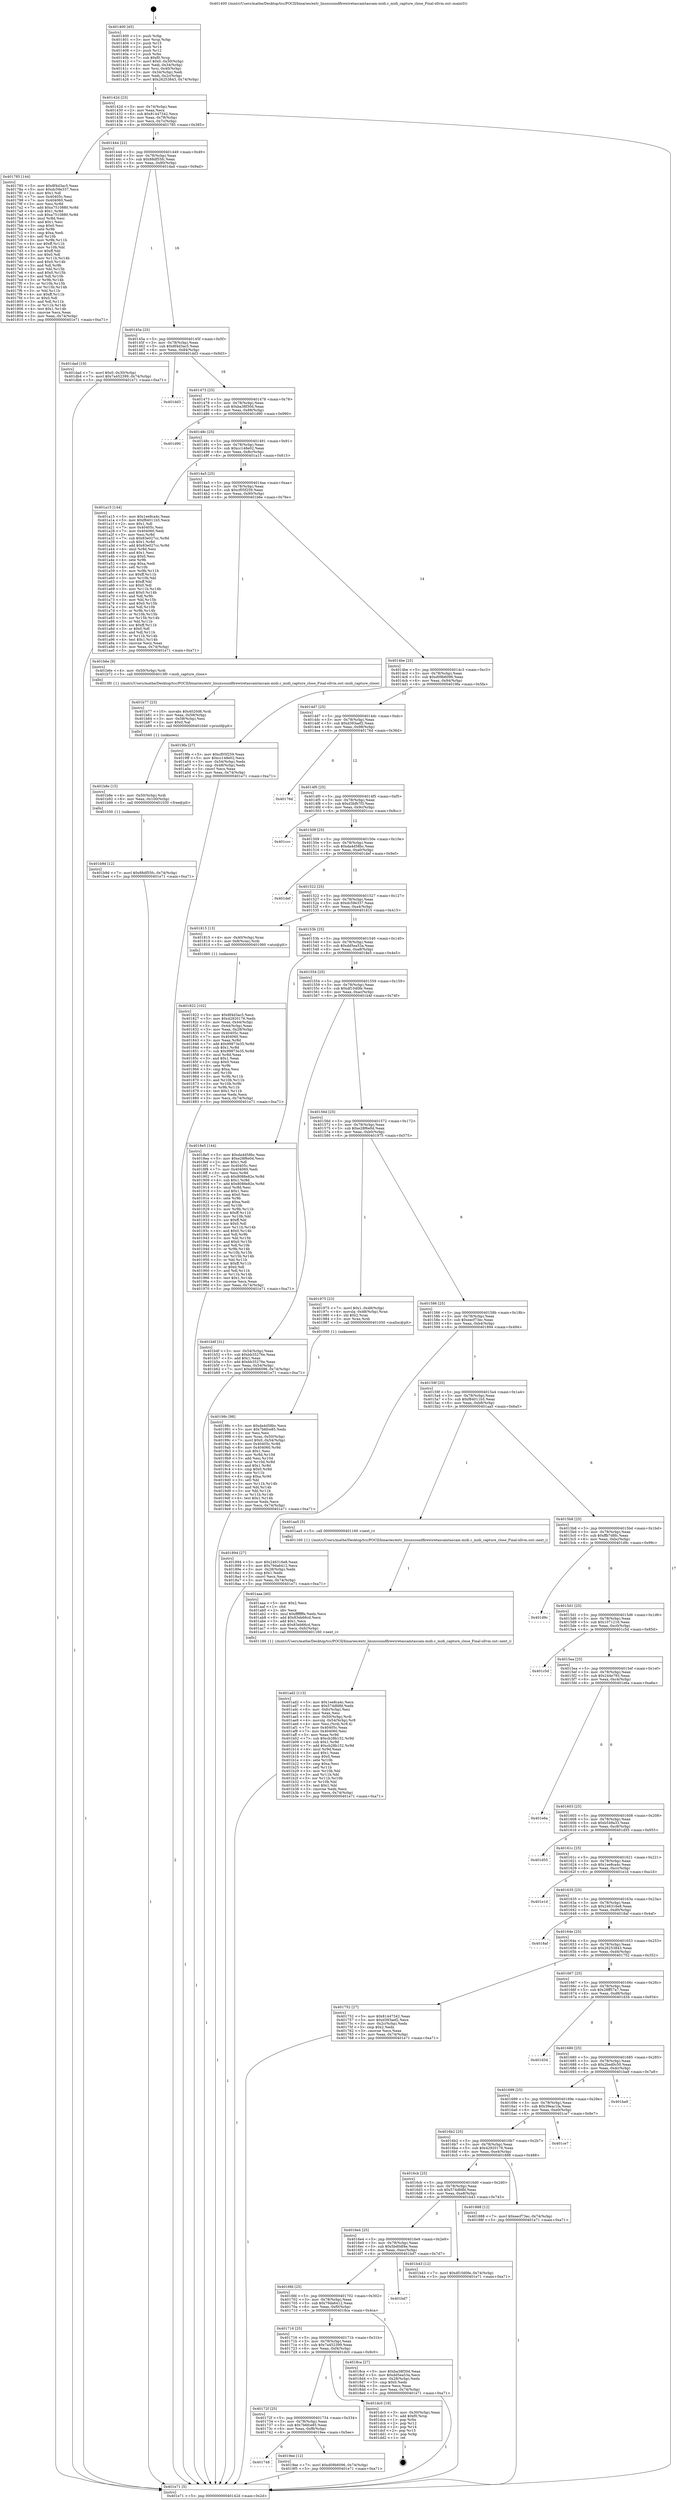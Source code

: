 digraph "0x401400" {
  label = "0x401400 (/mnt/c/Users/mathe/Desktop/tcc/POCII/binaries/extr_linuxsoundfirewiretascamtascam-midi.c_midi_capture_close_Final-ollvm.out::main(0))"
  labelloc = "t"
  node[shape=record]

  Entry [label="",width=0.3,height=0.3,shape=circle,fillcolor=black,style=filled]
  "0x40142d" [label="{
     0x40142d [23]\l
     | [instrs]\l
     &nbsp;&nbsp;0x40142d \<+3\>: mov -0x74(%rbp),%eax\l
     &nbsp;&nbsp;0x401430 \<+2\>: mov %eax,%ecx\l
     &nbsp;&nbsp;0x401432 \<+6\>: sub $0x81447342,%ecx\l
     &nbsp;&nbsp;0x401438 \<+3\>: mov %eax,-0x78(%rbp)\l
     &nbsp;&nbsp;0x40143b \<+3\>: mov %ecx,-0x7c(%rbp)\l
     &nbsp;&nbsp;0x40143e \<+6\>: je 0000000000401785 \<main+0x385\>\l
  }"]
  "0x401785" [label="{
     0x401785 [144]\l
     | [instrs]\l
     &nbsp;&nbsp;0x401785 \<+5\>: mov $0x8f4d3ac5,%eax\l
     &nbsp;&nbsp;0x40178a \<+5\>: mov $0xdc59e337,%ecx\l
     &nbsp;&nbsp;0x40178f \<+2\>: mov $0x1,%dl\l
     &nbsp;&nbsp;0x401791 \<+7\>: mov 0x40405c,%esi\l
     &nbsp;&nbsp;0x401798 \<+7\>: mov 0x404060,%edi\l
     &nbsp;&nbsp;0x40179f \<+3\>: mov %esi,%r8d\l
     &nbsp;&nbsp;0x4017a2 \<+7\>: add $0xa7510880,%r8d\l
     &nbsp;&nbsp;0x4017a9 \<+4\>: sub $0x1,%r8d\l
     &nbsp;&nbsp;0x4017ad \<+7\>: sub $0xa7510880,%r8d\l
     &nbsp;&nbsp;0x4017b4 \<+4\>: imul %r8d,%esi\l
     &nbsp;&nbsp;0x4017b8 \<+3\>: and $0x1,%esi\l
     &nbsp;&nbsp;0x4017bb \<+3\>: cmp $0x0,%esi\l
     &nbsp;&nbsp;0x4017be \<+4\>: sete %r9b\l
     &nbsp;&nbsp;0x4017c2 \<+3\>: cmp $0xa,%edi\l
     &nbsp;&nbsp;0x4017c5 \<+4\>: setl %r10b\l
     &nbsp;&nbsp;0x4017c9 \<+3\>: mov %r9b,%r11b\l
     &nbsp;&nbsp;0x4017cc \<+4\>: xor $0xff,%r11b\l
     &nbsp;&nbsp;0x4017d0 \<+3\>: mov %r10b,%bl\l
     &nbsp;&nbsp;0x4017d3 \<+3\>: xor $0xff,%bl\l
     &nbsp;&nbsp;0x4017d6 \<+3\>: xor $0x0,%dl\l
     &nbsp;&nbsp;0x4017d9 \<+3\>: mov %r11b,%r14b\l
     &nbsp;&nbsp;0x4017dc \<+4\>: and $0x0,%r14b\l
     &nbsp;&nbsp;0x4017e0 \<+3\>: and %dl,%r9b\l
     &nbsp;&nbsp;0x4017e3 \<+3\>: mov %bl,%r15b\l
     &nbsp;&nbsp;0x4017e6 \<+4\>: and $0x0,%r15b\l
     &nbsp;&nbsp;0x4017ea \<+3\>: and %dl,%r10b\l
     &nbsp;&nbsp;0x4017ed \<+3\>: or %r9b,%r14b\l
     &nbsp;&nbsp;0x4017f0 \<+3\>: or %r10b,%r15b\l
     &nbsp;&nbsp;0x4017f3 \<+3\>: xor %r15b,%r14b\l
     &nbsp;&nbsp;0x4017f6 \<+3\>: or %bl,%r11b\l
     &nbsp;&nbsp;0x4017f9 \<+4\>: xor $0xff,%r11b\l
     &nbsp;&nbsp;0x4017fd \<+3\>: or $0x0,%dl\l
     &nbsp;&nbsp;0x401800 \<+3\>: and %dl,%r11b\l
     &nbsp;&nbsp;0x401803 \<+3\>: or %r11b,%r14b\l
     &nbsp;&nbsp;0x401806 \<+4\>: test $0x1,%r14b\l
     &nbsp;&nbsp;0x40180a \<+3\>: cmovne %ecx,%eax\l
     &nbsp;&nbsp;0x40180d \<+3\>: mov %eax,-0x74(%rbp)\l
     &nbsp;&nbsp;0x401810 \<+5\>: jmp 0000000000401e71 \<main+0xa71\>\l
  }"]
  "0x401444" [label="{
     0x401444 [22]\l
     | [instrs]\l
     &nbsp;&nbsp;0x401444 \<+5\>: jmp 0000000000401449 \<main+0x49\>\l
     &nbsp;&nbsp;0x401449 \<+3\>: mov -0x78(%rbp),%eax\l
     &nbsp;&nbsp;0x40144c \<+5\>: sub $0x88df55fc,%eax\l
     &nbsp;&nbsp;0x401451 \<+3\>: mov %eax,-0x80(%rbp)\l
     &nbsp;&nbsp;0x401454 \<+6\>: je 0000000000401dad \<main+0x9ad\>\l
  }"]
  Exit [label="",width=0.3,height=0.3,shape=circle,fillcolor=black,style=filled,peripheries=2]
  "0x401dad" [label="{
     0x401dad [19]\l
     | [instrs]\l
     &nbsp;&nbsp;0x401dad \<+7\>: movl $0x0,-0x30(%rbp)\l
     &nbsp;&nbsp;0x401db4 \<+7\>: movl $0x7a452399,-0x74(%rbp)\l
     &nbsp;&nbsp;0x401dbb \<+5\>: jmp 0000000000401e71 \<main+0xa71\>\l
  }"]
  "0x40145a" [label="{
     0x40145a [25]\l
     | [instrs]\l
     &nbsp;&nbsp;0x40145a \<+5\>: jmp 000000000040145f \<main+0x5f\>\l
     &nbsp;&nbsp;0x40145f \<+3\>: mov -0x78(%rbp),%eax\l
     &nbsp;&nbsp;0x401462 \<+5\>: sub $0x8f4d3ac5,%eax\l
     &nbsp;&nbsp;0x401467 \<+6\>: mov %eax,-0x84(%rbp)\l
     &nbsp;&nbsp;0x40146d \<+6\>: je 0000000000401dd3 \<main+0x9d3\>\l
  }"]
  "0x401b9d" [label="{
     0x401b9d [12]\l
     | [instrs]\l
     &nbsp;&nbsp;0x401b9d \<+7\>: movl $0x88df55fc,-0x74(%rbp)\l
     &nbsp;&nbsp;0x401ba4 \<+5\>: jmp 0000000000401e71 \<main+0xa71\>\l
  }"]
  "0x401dd3" [label="{
     0x401dd3\l
  }", style=dashed]
  "0x401473" [label="{
     0x401473 [25]\l
     | [instrs]\l
     &nbsp;&nbsp;0x401473 \<+5\>: jmp 0000000000401478 \<main+0x78\>\l
     &nbsp;&nbsp;0x401478 \<+3\>: mov -0x78(%rbp),%eax\l
     &nbsp;&nbsp;0x40147b \<+5\>: sub $0xba38f30d,%eax\l
     &nbsp;&nbsp;0x401480 \<+6\>: mov %eax,-0x88(%rbp)\l
     &nbsp;&nbsp;0x401486 \<+6\>: je 0000000000401d90 \<main+0x990\>\l
  }"]
  "0x401b8e" [label="{
     0x401b8e [15]\l
     | [instrs]\l
     &nbsp;&nbsp;0x401b8e \<+4\>: mov -0x50(%rbp),%rdi\l
     &nbsp;&nbsp;0x401b92 \<+6\>: mov %eax,-0x100(%rbp)\l
     &nbsp;&nbsp;0x401b98 \<+5\>: call 0000000000401030 \<free@plt\>\l
     | [calls]\l
     &nbsp;&nbsp;0x401030 \{1\} (unknown)\l
  }"]
  "0x401d90" [label="{
     0x401d90\l
  }", style=dashed]
  "0x40148c" [label="{
     0x40148c [25]\l
     | [instrs]\l
     &nbsp;&nbsp;0x40148c \<+5\>: jmp 0000000000401491 \<main+0x91\>\l
     &nbsp;&nbsp;0x401491 \<+3\>: mov -0x78(%rbp),%eax\l
     &nbsp;&nbsp;0x401494 \<+5\>: sub $0xcc148e02,%eax\l
     &nbsp;&nbsp;0x401499 \<+6\>: mov %eax,-0x8c(%rbp)\l
     &nbsp;&nbsp;0x40149f \<+6\>: je 0000000000401a15 \<main+0x615\>\l
  }"]
  "0x401b77" [label="{
     0x401b77 [23]\l
     | [instrs]\l
     &nbsp;&nbsp;0x401b77 \<+10\>: movabs $0x4020d6,%rdi\l
     &nbsp;&nbsp;0x401b81 \<+3\>: mov %eax,-0x58(%rbp)\l
     &nbsp;&nbsp;0x401b84 \<+3\>: mov -0x58(%rbp),%esi\l
     &nbsp;&nbsp;0x401b87 \<+2\>: mov $0x0,%al\l
     &nbsp;&nbsp;0x401b89 \<+5\>: call 0000000000401040 \<printf@plt\>\l
     | [calls]\l
     &nbsp;&nbsp;0x401040 \{1\} (unknown)\l
  }"]
  "0x401a15" [label="{
     0x401a15 [144]\l
     | [instrs]\l
     &nbsp;&nbsp;0x401a15 \<+5\>: mov $0x1ee8ca4c,%eax\l
     &nbsp;&nbsp;0x401a1a \<+5\>: mov $0xf84011b5,%ecx\l
     &nbsp;&nbsp;0x401a1f \<+2\>: mov $0x1,%dl\l
     &nbsp;&nbsp;0x401a21 \<+7\>: mov 0x40405c,%esi\l
     &nbsp;&nbsp;0x401a28 \<+7\>: mov 0x404060,%edi\l
     &nbsp;&nbsp;0x401a2f \<+3\>: mov %esi,%r8d\l
     &nbsp;&nbsp;0x401a32 \<+7\>: sub $0x83e027cc,%r8d\l
     &nbsp;&nbsp;0x401a39 \<+4\>: sub $0x1,%r8d\l
     &nbsp;&nbsp;0x401a3d \<+7\>: add $0x83e027cc,%r8d\l
     &nbsp;&nbsp;0x401a44 \<+4\>: imul %r8d,%esi\l
     &nbsp;&nbsp;0x401a48 \<+3\>: and $0x1,%esi\l
     &nbsp;&nbsp;0x401a4b \<+3\>: cmp $0x0,%esi\l
     &nbsp;&nbsp;0x401a4e \<+4\>: sete %r9b\l
     &nbsp;&nbsp;0x401a52 \<+3\>: cmp $0xa,%edi\l
     &nbsp;&nbsp;0x401a55 \<+4\>: setl %r10b\l
     &nbsp;&nbsp;0x401a59 \<+3\>: mov %r9b,%r11b\l
     &nbsp;&nbsp;0x401a5c \<+4\>: xor $0xff,%r11b\l
     &nbsp;&nbsp;0x401a60 \<+3\>: mov %r10b,%bl\l
     &nbsp;&nbsp;0x401a63 \<+3\>: xor $0xff,%bl\l
     &nbsp;&nbsp;0x401a66 \<+3\>: xor $0x0,%dl\l
     &nbsp;&nbsp;0x401a69 \<+3\>: mov %r11b,%r14b\l
     &nbsp;&nbsp;0x401a6c \<+4\>: and $0x0,%r14b\l
     &nbsp;&nbsp;0x401a70 \<+3\>: and %dl,%r9b\l
     &nbsp;&nbsp;0x401a73 \<+3\>: mov %bl,%r15b\l
     &nbsp;&nbsp;0x401a76 \<+4\>: and $0x0,%r15b\l
     &nbsp;&nbsp;0x401a7a \<+3\>: and %dl,%r10b\l
     &nbsp;&nbsp;0x401a7d \<+3\>: or %r9b,%r14b\l
     &nbsp;&nbsp;0x401a80 \<+3\>: or %r10b,%r15b\l
     &nbsp;&nbsp;0x401a83 \<+3\>: xor %r15b,%r14b\l
     &nbsp;&nbsp;0x401a86 \<+3\>: or %bl,%r11b\l
     &nbsp;&nbsp;0x401a89 \<+4\>: xor $0xff,%r11b\l
     &nbsp;&nbsp;0x401a8d \<+3\>: or $0x0,%dl\l
     &nbsp;&nbsp;0x401a90 \<+3\>: and %dl,%r11b\l
     &nbsp;&nbsp;0x401a93 \<+3\>: or %r11b,%r14b\l
     &nbsp;&nbsp;0x401a96 \<+4\>: test $0x1,%r14b\l
     &nbsp;&nbsp;0x401a9a \<+3\>: cmovne %ecx,%eax\l
     &nbsp;&nbsp;0x401a9d \<+3\>: mov %eax,-0x74(%rbp)\l
     &nbsp;&nbsp;0x401aa0 \<+5\>: jmp 0000000000401e71 \<main+0xa71\>\l
  }"]
  "0x4014a5" [label="{
     0x4014a5 [25]\l
     | [instrs]\l
     &nbsp;&nbsp;0x4014a5 \<+5\>: jmp 00000000004014aa \<main+0xaa\>\l
     &nbsp;&nbsp;0x4014aa \<+3\>: mov -0x78(%rbp),%eax\l
     &nbsp;&nbsp;0x4014ad \<+5\>: sub $0xcf05f259,%eax\l
     &nbsp;&nbsp;0x4014b2 \<+6\>: mov %eax,-0x90(%rbp)\l
     &nbsp;&nbsp;0x4014b8 \<+6\>: je 0000000000401b6e \<main+0x76e\>\l
  }"]
  "0x401ad2" [label="{
     0x401ad2 [113]\l
     | [instrs]\l
     &nbsp;&nbsp;0x401ad2 \<+5\>: mov $0x1ee8ca4c,%ecx\l
     &nbsp;&nbsp;0x401ad7 \<+5\>: mov $0x574dfdfd,%edx\l
     &nbsp;&nbsp;0x401adc \<+6\>: mov -0xfc(%rbp),%esi\l
     &nbsp;&nbsp;0x401ae2 \<+3\>: imul %eax,%esi\l
     &nbsp;&nbsp;0x401ae5 \<+4\>: mov -0x50(%rbp),%rdi\l
     &nbsp;&nbsp;0x401ae9 \<+4\>: movslq -0x54(%rbp),%r8\l
     &nbsp;&nbsp;0x401aed \<+4\>: mov %esi,(%rdi,%r8,4)\l
     &nbsp;&nbsp;0x401af1 \<+7\>: mov 0x40405c,%eax\l
     &nbsp;&nbsp;0x401af8 \<+7\>: mov 0x404060,%esi\l
     &nbsp;&nbsp;0x401aff \<+3\>: mov %eax,%r9d\l
     &nbsp;&nbsp;0x401b02 \<+7\>: sub $0xcb28b152,%r9d\l
     &nbsp;&nbsp;0x401b09 \<+4\>: sub $0x1,%r9d\l
     &nbsp;&nbsp;0x401b0d \<+7\>: add $0xcb28b152,%r9d\l
     &nbsp;&nbsp;0x401b14 \<+4\>: imul %r9d,%eax\l
     &nbsp;&nbsp;0x401b18 \<+3\>: and $0x1,%eax\l
     &nbsp;&nbsp;0x401b1b \<+3\>: cmp $0x0,%eax\l
     &nbsp;&nbsp;0x401b1e \<+4\>: sete %r10b\l
     &nbsp;&nbsp;0x401b22 \<+3\>: cmp $0xa,%esi\l
     &nbsp;&nbsp;0x401b25 \<+4\>: setl %r11b\l
     &nbsp;&nbsp;0x401b29 \<+3\>: mov %r10b,%bl\l
     &nbsp;&nbsp;0x401b2c \<+3\>: and %r11b,%bl\l
     &nbsp;&nbsp;0x401b2f \<+3\>: xor %r11b,%r10b\l
     &nbsp;&nbsp;0x401b32 \<+3\>: or %r10b,%bl\l
     &nbsp;&nbsp;0x401b35 \<+3\>: test $0x1,%bl\l
     &nbsp;&nbsp;0x401b38 \<+3\>: cmovne %edx,%ecx\l
     &nbsp;&nbsp;0x401b3b \<+3\>: mov %ecx,-0x74(%rbp)\l
     &nbsp;&nbsp;0x401b3e \<+5\>: jmp 0000000000401e71 \<main+0xa71\>\l
  }"]
  "0x401b6e" [label="{
     0x401b6e [9]\l
     | [instrs]\l
     &nbsp;&nbsp;0x401b6e \<+4\>: mov -0x50(%rbp),%rdi\l
     &nbsp;&nbsp;0x401b72 \<+5\>: call 00000000004013f0 \<midi_capture_close\>\l
     | [calls]\l
     &nbsp;&nbsp;0x4013f0 \{1\} (/mnt/c/Users/mathe/Desktop/tcc/POCII/binaries/extr_linuxsoundfirewiretascamtascam-midi.c_midi_capture_close_Final-ollvm.out::midi_capture_close)\l
  }"]
  "0x4014be" [label="{
     0x4014be [25]\l
     | [instrs]\l
     &nbsp;&nbsp;0x4014be \<+5\>: jmp 00000000004014c3 \<main+0xc3\>\l
     &nbsp;&nbsp;0x4014c3 \<+3\>: mov -0x78(%rbp),%eax\l
     &nbsp;&nbsp;0x4014c6 \<+5\>: sub $0xd09b6096,%eax\l
     &nbsp;&nbsp;0x4014cb \<+6\>: mov %eax,-0x94(%rbp)\l
     &nbsp;&nbsp;0x4014d1 \<+6\>: je 00000000004019fa \<main+0x5fa\>\l
  }"]
  "0x401aaa" [label="{
     0x401aaa [40]\l
     | [instrs]\l
     &nbsp;&nbsp;0x401aaa \<+5\>: mov $0x2,%ecx\l
     &nbsp;&nbsp;0x401aaf \<+1\>: cltd\l
     &nbsp;&nbsp;0x401ab0 \<+2\>: idiv %ecx\l
     &nbsp;&nbsp;0x401ab2 \<+6\>: imul $0xfffffffe,%edx,%ecx\l
     &nbsp;&nbsp;0x401ab8 \<+6\>: add $0x83eb66cd,%ecx\l
     &nbsp;&nbsp;0x401abe \<+3\>: add $0x1,%ecx\l
     &nbsp;&nbsp;0x401ac1 \<+6\>: sub $0x83eb66cd,%ecx\l
     &nbsp;&nbsp;0x401ac7 \<+6\>: mov %ecx,-0xfc(%rbp)\l
     &nbsp;&nbsp;0x401acd \<+5\>: call 0000000000401160 \<next_i\>\l
     | [calls]\l
     &nbsp;&nbsp;0x401160 \{1\} (/mnt/c/Users/mathe/Desktop/tcc/POCII/binaries/extr_linuxsoundfirewiretascamtascam-midi.c_midi_capture_close_Final-ollvm.out::next_i)\l
  }"]
  "0x4019fa" [label="{
     0x4019fa [27]\l
     | [instrs]\l
     &nbsp;&nbsp;0x4019fa \<+5\>: mov $0xcf05f259,%eax\l
     &nbsp;&nbsp;0x4019ff \<+5\>: mov $0xcc148e02,%ecx\l
     &nbsp;&nbsp;0x401a04 \<+3\>: mov -0x54(%rbp),%edx\l
     &nbsp;&nbsp;0x401a07 \<+3\>: cmp -0x48(%rbp),%edx\l
     &nbsp;&nbsp;0x401a0a \<+3\>: cmovl %ecx,%eax\l
     &nbsp;&nbsp;0x401a0d \<+3\>: mov %eax,-0x74(%rbp)\l
     &nbsp;&nbsp;0x401a10 \<+5\>: jmp 0000000000401e71 \<main+0xa71\>\l
  }"]
  "0x4014d7" [label="{
     0x4014d7 [25]\l
     | [instrs]\l
     &nbsp;&nbsp;0x4014d7 \<+5\>: jmp 00000000004014dc \<main+0xdc\>\l
     &nbsp;&nbsp;0x4014dc \<+3\>: mov -0x78(%rbp),%eax\l
     &nbsp;&nbsp;0x4014df \<+5\>: sub $0xd393aef2,%eax\l
     &nbsp;&nbsp;0x4014e4 \<+6\>: mov %eax,-0x98(%rbp)\l
     &nbsp;&nbsp;0x4014ea \<+6\>: je 000000000040176d \<main+0x36d\>\l
  }"]
  "0x401748" [label="{
     0x401748\l
  }", style=dashed]
  "0x40176d" [label="{
     0x40176d\l
  }", style=dashed]
  "0x4014f0" [label="{
     0x4014f0 [25]\l
     | [instrs]\l
     &nbsp;&nbsp;0x4014f0 \<+5\>: jmp 00000000004014f5 \<main+0xf5\>\l
     &nbsp;&nbsp;0x4014f5 \<+3\>: mov -0x78(%rbp),%eax\l
     &nbsp;&nbsp;0x4014f8 \<+5\>: sub $0xd3bfb7f3,%eax\l
     &nbsp;&nbsp;0x4014fd \<+6\>: mov %eax,-0x9c(%rbp)\l
     &nbsp;&nbsp;0x401503 \<+6\>: je 0000000000401ccc \<main+0x8cc\>\l
  }"]
  "0x4019ee" [label="{
     0x4019ee [12]\l
     | [instrs]\l
     &nbsp;&nbsp;0x4019ee \<+7\>: movl $0xd09b6096,-0x74(%rbp)\l
     &nbsp;&nbsp;0x4019f5 \<+5\>: jmp 0000000000401e71 \<main+0xa71\>\l
  }"]
  "0x401ccc" [label="{
     0x401ccc\l
  }", style=dashed]
  "0x401509" [label="{
     0x401509 [25]\l
     | [instrs]\l
     &nbsp;&nbsp;0x401509 \<+5\>: jmp 000000000040150e \<main+0x10e\>\l
     &nbsp;&nbsp;0x40150e \<+3\>: mov -0x78(%rbp),%eax\l
     &nbsp;&nbsp;0x401511 \<+5\>: sub $0xda4d58bc,%eax\l
     &nbsp;&nbsp;0x401516 \<+6\>: mov %eax,-0xa0(%rbp)\l
     &nbsp;&nbsp;0x40151c \<+6\>: je 0000000000401def \<main+0x9ef\>\l
  }"]
  "0x40172f" [label="{
     0x40172f [25]\l
     | [instrs]\l
     &nbsp;&nbsp;0x40172f \<+5\>: jmp 0000000000401734 \<main+0x334\>\l
     &nbsp;&nbsp;0x401734 \<+3\>: mov -0x78(%rbp),%eax\l
     &nbsp;&nbsp;0x401737 \<+5\>: sub $0x7b6fce85,%eax\l
     &nbsp;&nbsp;0x40173c \<+6\>: mov %eax,-0xf8(%rbp)\l
     &nbsp;&nbsp;0x401742 \<+6\>: je 00000000004019ee \<main+0x5ee\>\l
  }"]
  "0x401def" [label="{
     0x401def\l
  }", style=dashed]
  "0x401522" [label="{
     0x401522 [25]\l
     | [instrs]\l
     &nbsp;&nbsp;0x401522 \<+5\>: jmp 0000000000401527 \<main+0x127\>\l
     &nbsp;&nbsp;0x401527 \<+3\>: mov -0x78(%rbp),%eax\l
     &nbsp;&nbsp;0x40152a \<+5\>: sub $0xdc59e337,%eax\l
     &nbsp;&nbsp;0x40152f \<+6\>: mov %eax,-0xa4(%rbp)\l
     &nbsp;&nbsp;0x401535 \<+6\>: je 0000000000401815 \<main+0x415\>\l
  }"]
  "0x401dc0" [label="{
     0x401dc0 [19]\l
     | [instrs]\l
     &nbsp;&nbsp;0x401dc0 \<+3\>: mov -0x30(%rbp),%eax\l
     &nbsp;&nbsp;0x401dc3 \<+7\>: add $0xf0,%rsp\l
     &nbsp;&nbsp;0x401dca \<+1\>: pop %rbx\l
     &nbsp;&nbsp;0x401dcb \<+2\>: pop %r12\l
     &nbsp;&nbsp;0x401dcd \<+2\>: pop %r14\l
     &nbsp;&nbsp;0x401dcf \<+2\>: pop %r15\l
     &nbsp;&nbsp;0x401dd1 \<+1\>: pop %rbp\l
     &nbsp;&nbsp;0x401dd2 \<+1\>: ret\l
  }"]
  "0x401815" [label="{
     0x401815 [13]\l
     | [instrs]\l
     &nbsp;&nbsp;0x401815 \<+4\>: mov -0x40(%rbp),%rax\l
     &nbsp;&nbsp;0x401819 \<+4\>: mov 0x8(%rax),%rdi\l
     &nbsp;&nbsp;0x40181d \<+5\>: call 0000000000401060 \<atoi@plt\>\l
     | [calls]\l
     &nbsp;&nbsp;0x401060 \{1\} (unknown)\l
  }"]
  "0x40153b" [label="{
     0x40153b [25]\l
     | [instrs]\l
     &nbsp;&nbsp;0x40153b \<+5\>: jmp 0000000000401540 \<main+0x140\>\l
     &nbsp;&nbsp;0x401540 \<+3\>: mov -0x78(%rbp),%eax\l
     &nbsp;&nbsp;0x401543 \<+5\>: sub $0xdd5ea53a,%eax\l
     &nbsp;&nbsp;0x401548 \<+6\>: mov %eax,-0xa8(%rbp)\l
     &nbsp;&nbsp;0x40154e \<+6\>: je 00000000004018e5 \<main+0x4e5\>\l
  }"]
  "0x40198c" [label="{
     0x40198c [98]\l
     | [instrs]\l
     &nbsp;&nbsp;0x40198c \<+5\>: mov $0xda4d58bc,%ecx\l
     &nbsp;&nbsp;0x401991 \<+5\>: mov $0x7b6fce85,%edx\l
     &nbsp;&nbsp;0x401996 \<+2\>: xor %esi,%esi\l
     &nbsp;&nbsp;0x401998 \<+4\>: mov %rax,-0x50(%rbp)\l
     &nbsp;&nbsp;0x40199c \<+7\>: movl $0x0,-0x54(%rbp)\l
     &nbsp;&nbsp;0x4019a3 \<+8\>: mov 0x40405c,%r8d\l
     &nbsp;&nbsp;0x4019ab \<+8\>: mov 0x404060,%r9d\l
     &nbsp;&nbsp;0x4019b3 \<+3\>: sub $0x1,%esi\l
     &nbsp;&nbsp;0x4019b6 \<+3\>: mov %r8d,%r10d\l
     &nbsp;&nbsp;0x4019b9 \<+3\>: add %esi,%r10d\l
     &nbsp;&nbsp;0x4019bc \<+4\>: imul %r10d,%r8d\l
     &nbsp;&nbsp;0x4019c0 \<+4\>: and $0x1,%r8d\l
     &nbsp;&nbsp;0x4019c4 \<+4\>: cmp $0x0,%r8d\l
     &nbsp;&nbsp;0x4019c8 \<+4\>: sete %r11b\l
     &nbsp;&nbsp;0x4019cc \<+4\>: cmp $0xa,%r9d\l
     &nbsp;&nbsp;0x4019d0 \<+3\>: setl %bl\l
     &nbsp;&nbsp;0x4019d3 \<+3\>: mov %r11b,%r14b\l
     &nbsp;&nbsp;0x4019d6 \<+3\>: and %bl,%r14b\l
     &nbsp;&nbsp;0x4019d9 \<+3\>: xor %bl,%r11b\l
     &nbsp;&nbsp;0x4019dc \<+3\>: or %r11b,%r14b\l
     &nbsp;&nbsp;0x4019df \<+4\>: test $0x1,%r14b\l
     &nbsp;&nbsp;0x4019e3 \<+3\>: cmovne %edx,%ecx\l
     &nbsp;&nbsp;0x4019e6 \<+3\>: mov %ecx,-0x74(%rbp)\l
     &nbsp;&nbsp;0x4019e9 \<+5\>: jmp 0000000000401e71 \<main+0xa71\>\l
  }"]
  "0x4018e5" [label="{
     0x4018e5 [144]\l
     | [instrs]\l
     &nbsp;&nbsp;0x4018e5 \<+5\>: mov $0xda4d58bc,%eax\l
     &nbsp;&nbsp;0x4018ea \<+5\>: mov $0xe28f6e0d,%ecx\l
     &nbsp;&nbsp;0x4018ef \<+2\>: mov $0x1,%dl\l
     &nbsp;&nbsp;0x4018f1 \<+7\>: mov 0x40405c,%esi\l
     &nbsp;&nbsp;0x4018f8 \<+7\>: mov 0x404060,%edi\l
     &nbsp;&nbsp;0x4018ff \<+3\>: mov %esi,%r8d\l
     &nbsp;&nbsp;0x401902 \<+7\>: sub $0x8088e82e,%r8d\l
     &nbsp;&nbsp;0x401909 \<+4\>: sub $0x1,%r8d\l
     &nbsp;&nbsp;0x40190d \<+7\>: add $0x8088e82e,%r8d\l
     &nbsp;&nbsp;0x401914 \<+4\>: imul %r8d,%esi\l
     &nbsp;&nbsp;0x401918 \<+3\>: and $0x1,%esi\l
     &nbsp;&nbsp;0x40191b \<+3\>: cmp $0x0,%esi\l
     &nbsp;&nbsp;0x40191e \<+4\>: sete %r9b\l
     &nbsp;&nbsp;0x401922 \<+3\>: cmp $0xa,%edi\l
     &nbsp;&nbsp;0x401925 \<+4\>: setl %r10b\l
     &nbsp;&nbsp;0x401929 \<+3\>: mov %r9b,%r11b\l
     &nbsp;&nbsp;0x40192c \<+4\>: xor $0xff,%r11b\l
     &nbsp;&nbsp;0x401930 \<+3\>: mov %r10b,%bl\l
     &nbsp;&nbsp;0x401933 \<+3\>: xor $0xff,%bl\l
     &nbsp;&nbsp;0x401936 \<+3\>: xor $0x0,%dl\l
     &nbsp;&nbsp;0x401939 \<+3\>: mov %r11b,%r14b\l
     &nbsp;&nbsp;0x40193c \<+4\>: and $0x0,%r14b\l
     &nbsp;&nbsp;0x401940 \<+3\>: and %dl,%r9b\l
     &nbsp;&nbsp;0x401943 \<+3\>: mov %bl,%r15b\l
     &nbsp;&nbsp;0x401946 \<+4\>: and $0x0,%r15b\l
     &nbsp;&nbsp;0x40194a \<+3\>: and %dl,%r10b\l
     &nbsp;&nbsp;0x40194d \<+3\>: or %r9b,%r14b\l
     &nbsp;&nbsp;0x401950 \<+3\>: or %r10b,%r15b\l
     &nbsp;&nbsp;0x401953 \<+3\>: xor %r15b,%r14b\l
     &nbsp;&nbsp;0x401956 \<+3\>: or %bl,%r11b\l
     &nbsp;&nbsp;0x401959 \<+4\>: xor $0xff,%r11b\l
     &nbsp;&nbsp;0x40195d \<+3\>: or $0x0,%dl\l
     &nbsp;&nbsp;0x401960 \<+3\>: and %dl,%r11b\l
     &nbsp;&nbsp;0x401963 \<+3\>: or %r11b,%r14b\l
     &nbsp;&nbsp;0x401966 \<+4\>: test $0x1,%r14b\l
     &nbsp;&nbsp;0x40196a \<+3\>: cmovne %ecx,%eax\l
     &nbsp;&nbsp;0x40196d \<+3\>: mov %eax,-0x74(%rbp)\l
     &nbsp;&nbsp;0x401970 \<+5\>: jmp 0000000000401e71 \<main+0xa71\>\l
  }"]
  "0x401554" [label="{
     0x401554 [25]\l
     | [instrs]\l
     &nbsp;&nbsp;0x401554 \<+5\>: jmp 0000000000401559 \<main+0x159\>\l
     &nbsp;&nbsp;0x401559 \<+3\>: mov -0x78(%rbp),%eax\l
     &nbsp;&nbsp;0x40155c \<+5\>: sub $0xdf10d0fe,%eax\l
     &nbsp;&nbsp;0x401561 \<+6\>: mov %eax,-0xac(%rbp)\l
     &nbsp;&nbsp;0x401567 \<+6\>: je 0000000000401b4f \<main+0x74f\>\l
  }"]
  "0x401716" [label="{
     0x401716 [25]\l
     | [instrs]\l
     &nbsp;&nbsp;0x401716 \<+5\>: jmp 000000000040171b \<main+0x31b\>\l
     &nbsp;&nbsp;0x40171b \<+3\>: mov -0x78(%rbp),%eax\l
     &nbsp;&nbsp;0x40171e \<+5\>: sub $0x7a452399,%eax\l
     &nbsp;&nbsp;0x401723 \<+6\>: mov %eax,-0xf4(%rbp)\l
     &nbsp;&nbsp;0x401729 \<+6\>: je 0000000000401dc0 \<main+0x9c0\>\l
  }"]
  "0x401b4f" [label="{
     0x401b4f [31]\l
     | [instrs]\l
     &nbsp;&nbsp;0x401b4f \<+3\>: mov -0x54(%rbp),%eax\l
     &nbsp;&nbsp;0x401b52 \<+5\>: sub $0xbb35276e,%eax\l
     &nbsp;&nbsp;0x401b57 \<+3\>: add $0x1,%eax\l
     &nbsp;&nbsp;0x401b5a \<+5\>: add $0xbb35276e,%eax\l
     &nbsp;&nbsp;0x401b5f \<+3\>: mov %eax,-0x54(%rbp)\l
     &nbsp;&nbsp;0x401b62 \<+7\>: movl $0xd09b6096,-0x74(%rbp)\l
     &nbsp;&nbsp;0x401b69 \<+5\>: jmp 0000000000401e71 \<main+0xa71\>\l
  }"]
  "0x40156d" [label="{
     0x40156d [25]\l
     | [instrs]\l
     &nbsp;&nbsp;0x40156d \<+5\>: jmp 0000000000401572 \<main+0x172\>\l
     &nbsp;&nbsp;0x401572 \<+3\>: mov -0x78(%rbp),%eax\l
     &nbsp;&nbsp;0x401575 \<+5\>: sub $0xe28f6e0d,%eax\l
     &nbsp;&nbsp;0x40157a \<+6\>: mov %eax,-0xb0(%rbp)\l
     &nbsp;&nbsp;0x401580 \<+6\>: je 0000000000401975 \<main+0x575\>\l
  }"]
  "0x4018ca" [label="{
     0x4018ca [27]\l
     | [instrs]\l
     &nbsp;&nbsp;0x4018ca \<+5\>: mov $0xba38f30d,%eax\l
     &nbsp;&nbsp;0x4018cf \<+5\>: mov $0xdd5ea53a,%ecx\l
     &nbsp;&nbsp;0x4018d4 \<+3\>: mov -0x28(%rbp),%edx\l
     &nbsp;&nbsp;0x4018d7 \<+3\>: cmp $0x0,%edx\l
     &nbsp;&nbsp;0x4018da \<+3\>: cmove %ecx,%eax\l
     &nbsp;&nbsp;0x4018dd \<+3\>: mov %eax,-0x74(%rbp)\l
     &nbsp;&nbsp;0x4018e0 \<+5\>: jmp 0000000000401e71 \<main+0xa71\>\l
  }"]
  "0x401975" [label="{
     0x401975 [23]\l
     | [instrs]\l
     &nbsp;&nbsp;0x401975 \<+7\>: movl $0x1,-0x48(%rbp)\l
     &nbsp;&nbsp;0x40197c \<+4\>: movslq -0x48(%rbp),%rax\l
     &nbsp;&nbsp;0x401980 \<+4\>: shl $0x2,%rax\l
     &nbsp;&nbsp;0x401984 \<+3\>: mov %rax,%rdi\l
     &nbsp;&nbsp;0x401987 \<+5\>: call 0000000000401050 \<malloc@plt\>\l
     | [calls]\l
     &nbsp;&nbsp;0x401050 \{1\} (unknown)\l
  }"]
  "0x401586" [label="{
     0x401586 [25]\l
     | [instrs]\l
     &nbsp;&nbsp;0x401586 \<+5\>: jmp 000000000040158b \<main+0x18b\>\l
     &nbsp;&nbsp;0x40158b \<+3\>: mov -0x78(%rbp),%eax\l
     &nbsp;&nbsp;0x40158e \<+5\>: sub $0xeecf73ec,%eax\l
     &nbsp;&nbsp;0x401593 \<+6\>: mov %eax,-0xb4(%rbp)\l
     &nbsp;&nbsp;0x401599 \<+6\>: je 0000000000401894 \<main+0x494\>\l
  }"]
  "0x4016fd" [label="{
     0x4016fd [25]\l
     | [instrs]\l
     &nbsp;&nbsp;0x4016fd \<+5\>: jmp 0000000000401702 \<main+0x302\>\l
     &nbsp;&nbsp;0x401702 \<+3\>: mov -0x78(%rbp),%eax\l
     &nbsp;&nbsp;0x401705 \<+5\>: sub $0x79da6412,%eax\l
     &nbsp;&nbsp;0x40170a \<+6\>: mov %eax,-0xf0(%rbp)\l
     &nbsp;&nbsp;0x401710 \<+6\>: je 00000000004018ca \<main+0x4ca\>\l
  }"]
  "0x401894" [label="{
     0x401894 [27]\l
     | [instrs]\l
     &nbsp;&nbsp;0x401894 \<+5\>: mov $0x246316e8,%eax\l
     &nbsp;&nbsp;0x401899 \<+5\>: mov $0x79da6412,%ecx\l
     &nbsp;&nbsp;0x40189e \<+3\>: mov -0x28(%rbp),%edx\l
     &nbsp;&nbsp;0x4018a1 \<+3\>: cmp $0x1,%edx\l
     &nbsp;&nbsp;0x4018a4 \<+3\>: cmovl %ecx,%eax\l
     &nbsp;&nbsp;0x4018a7 \<+3\>: mov %eax,-0x74(%rbp)\l
     &nbsp;&nbsp;0x4018aa \<+5\>: jmp 0000000000401e71 \<main+0xa71\>\l
  }"]
  "0x40159f" [label="{
     0x40159f [25]\l
     | [instrs]\l
     &nbsp;&nbsp;0x40159f \<+5\>: jmp 00000000004015a4 \<main+0x1a4\>\l
     &nbsp;&nbsp;0x4015a4 \<+3\>: mov -0x78(%rbp),%eax\l
     &nbsp;&nbsp;0x4015a7 \<+5\>: sub $0xf84011b5,%eax\l
     &nbsp;&nbsp;0x4015ac \<+6\>: mov %eax,-0xb8(%rbp)\l
     &nbsp;&nbsp;0x4015b2 \<+6\>: je 0000000000401aa5 \<main+0x6a5\>\l
  }"]
  "0x401bd7" [label="{
     0x401bd7\l
  }", style=dashed]
  "0x401aa5" [label="{
     0x401aa5 [5]\l
     | [instrs]\l
     &nbsp;&nbsp;0x401aa5 \<+5\>: call 0000000000401160 \<next_i\>\l
     | [calls]\l
     &nbsp;&nbsp;0x401160 \{1\} (/mnt/c/Users/mathe/Desktop/tcc/POCII/binaries/extr_linuxsoundfirewiretascamtascam-midi.c_midi_capture_close_Final-ollvm.out::next_i)\l
  }"]
  "0x4015b8" [label="{
     0x4015b8 [25]\l
     | [instrs]\l
     &nbsp;&nbsp;0x4015b8 \<+5\>: jmp 00000000004015bd \<main+0x1bd\>\l
     &nbsp;&nbsp;0x4015bd \<+3\>: mov -0x78(%rbp),%eax\l
     &nbsp;&nbsp;0x4015c0 \<+5\>: sub $0xffb7d8fc,%eax\l
     &nbsp;&nbsp;0x4015c5 \<+6\>: mov %eax,-0xbc(%rbp)\l
     &nbsp;&nbsp;0x4015cb \<+6\>: je 0000000000401d9c \<main+0x99c\>\l
  }"]
  "0x4016e4" [label="{
     0x4016e4 [25]\l
     | [instrs]\l
     &nbsp;&nbsp;0x4016e4 \<+5\>: jmp 00000000004016e9 \<main+0x2e9\>\l
     &nbsp;&nbsp;0x4016e9 \<+3\>: mov -0x78(%rbp),%eax\l
     &nbsp;&nbsp;0x4016ec \<+5\>: sub $0x5bd0df4e,%eax\l
     &nbsp;&nbsp;0x4016f1 \<+6\>: mov %eax,-0xec(%rbp)\l
     &nbsp;&nbsp;0x4016f7 \<+6\>: je 0000000000401bd7 \<main+0x7d7\>\l
  }"]
  "0x401d9c" [label="{
     0x401d9c\l
  }", style=dashed]
  "0x4015d1" [label="{
     0x4015d1 [25]\l
     | [instrs]\l
     &nbsp;&nbsp;0x4015d1 \<+5\>: jmp 00000000004015d6 \<main+0x1d6\>\l
     &nbsp;&nbsp;0x4015d6 \<+3\>: mov -0x78(%rbp),%eax\l
     &nbsp;&nbsp;0x4015d9 \<+5\>: sub $0x1071216,%eax\l
     &nbsp;&nbsp;0x4015de \<+6\>: mov %eax,-0xc0(%rbp)\l
     &nbsp;&nbsp;0x4015e4 \<+6\>: je 0000000000401c5d \<main+0x85d\>\l
  }"]
  "0x401b43" [label="{
     0x401b43 [12]\l
     | [instrs]\l
     &nbsp;&nbsp;0x401b43 \<+7\>: movl $0xdf10d0fe,-0x74(%rbp)\l
     &nbsp;&nbsp;0x401b4a \<+5\>: jmp 0000000000401e71 \<main+0xa71\>\l
  }"]
  "0x401c5d" [label="{
     0x401c5d\l
  }", style=dashed]
  "0x4015ea" [label="{
     0x4015ea [25]\l
     | [instrs]\l
     &nbsp;&nbsp;0x4015ea \<+5\>: jmp 00000000004015ef \<main+0x1ef\>\l
     &nbsp;&nbsp;0x4015ef \<+3\>: mov -0x78(%rbp),%eax\l
     &nbsp;&nbsp;0x4015f2 \<+5\>: sub $0x244e793,%eax\l
     &nbsp;&nbsp;0x4015f7 \<+6\>: mov %eax,-0xc4(%rbp)\l
     &nbsp;&nbsp;0x4015fd \<+6\>: je 0000000000401e6a \<main+0xa6a\>\l
  }"]
  "0x4016cb" [label="{
     0x4016cb [25]\l
     | [instrs]\l
     &nbsp;&nbsp;0x4016cb \<+5\>: jmp 00000000004016d0 \<main+0x2d0\>\l
     &nbsp;&nbsp;0x4016d0 \<+3\>: mov -0x78(%rbp),%eax\l
     &nbsp;&nbsp;0x4016d3 \<+5\>: sub $0x574dfdfd,%eax\l
     &nbsp;&nbsp;0x4016d8 \<+6\>: mov %eax,-0xe8(%rbp)\l
     &nbsp;&nbsp;0x4016de \<+6\>: je 0000000000401b43 \<main+0x743\>\l
  }"]
  "0x401e6a" [label="{
     0x401e6a\l
  }", style=dashed]
  "0x401603" [label="{
     0x401603 [25]\l
     | [instrs]\l
     &nbsp;&nbsp;0x401603 \<+5\>: jmp 0000000000401608 \<main+0x208\>\l
     &nbsp;&nbsp;0x401608 \<+3\>: mov -0x78(%rbp),%eax\l
     &nbsp;&nbsp;0x40160b \<+5\>: sub $0xb549a33,%eax\l
     &nbsp;&nbsp;0x401610 \<+6\>: mov %eax,-0xc8(%rbp)\l
     &nbsp;&nbsp;0x401616 \<+6\>: je 0000000000401d55 \<main+0x955\>\l
  }"]
  "0x401888" [label="{
     0x401888 [12]\l
     | [instrs]\l
     &nbsp;&nbsp;0x401888 \<+7\>: movl $0xeecf73ec,-0x74(%rbp)\l
     &nbsp;&nbsp;0x40188f \<+5\>: jmp 0000000000401e71 \<main+0xa71\>\l
  }"]
  "0x401d55" [label="{
     0x401d55\l
  }", style=dashed]
  "0x40161c" [label="{
     0x40161c [25]\l
     | [instrs]\l
     &nbsp;&nbsp;0x40161c \<+5\>: jmp 0000000000401621 \<main+0x221\>\l
     &nbsp;&nbsp;0x401621 \<+3\>: mov -0x78(%rbp),%eax\l
     &nbsp;&nbsp;0x401624 \<+5\>: sub $0x1ee8ca4c,%eax\l
     &nbsp;&nbsp;0x401629 \<+6\>: mov %eax,-0xcc(%rbp)\l
     &nbsp;&nbsp;0x40162f \<+6\>: je 0000000000401e1d \<main+0xa1d\>\l
  }"]
  "0x4016b2" [label="{
     0x4016b2 [25]\l
     | [instrs]\l
     &nbsp;&nbsp;0x4016b2 \<+5\>: jmp 00000000004016b7 \<main+0x2b7\>\l
     &nbsp;&nbsp;0x4016b7 \<+3\>: mov -0x78(%rbp),%eax\l
     &nbsp;&nbsp;0x4016ba \<+5\>: sub $0x42920176,%eax\l
     &nbsp;&nbsp;0x4016bf \<+6\>: mov %eax,-0xe4(%rbp)\l
     &nbsp;&nbsp;0x4016c5 \<+6\>: je 0000000000401888 \<main+0x488\>\l
  }"]
  "0x401e1d" [label="{
     0x401e1d\l
  }", style=dashed]
  "0x401635" [label="{
     0x401635 [25]\l
     | [instrs]\l
     &nbsp;&nbsp;0x401635 \<+5\>: jmp 000000000040163a \<main+0x23a\>\l
     &nbsp;&nbsp;0x40163a \<+3\>: mov -0x78(%rbp),%eax\l
     &nbsp;&nbsp;0x40163d \<+5\>: sub $0x246316e8,%eax\l
     &nbsp;&nbsp;0x401642 \<+6\>: mov %eax,-0xd0(%rbp)\l
     &nbsp;&nbsp;0x401648 \<+6\>: je 00000000004018af \<main+0x4af\>\l
  }"]
  "0x401ce7" [label="{
     0x401ce7\l
  }", style=dashed]
  "0x4018af" [label="{
     0x4018af\l
  }", style=dashed]
  "0x40164e" [label="{
     0x40164e [25]\l
     | [instrs]\l
     &nbsp;&nbsp;0x40164e \<+5\>: jmp 0000000000401653 \<main+0x253\>\l
     &nbsp;&nbsp;0x401653 \<+3\>: mov -0x78(%rbp),%eax\l
     &nbsp;&nbsp;0x401656 \<+5\>: sub $0x26253843,%eax\l
     &nbsp;&nbsp;0x40165b \<+6\>: mov %eax,-0xd4(%rbp)\l
     &nbsp;&nbsp;0x401661 \<+6\>: je 0000000000401752 \<main+0x352\>\l
  }"]
  "0x401699" [label="{
     0x401699 [25]\l
     | [instrs]\l
     &nbsp;&nbsp;0x401699 \<+5\>: jmp 000000000040169e \<main+0x29e\>\l
     &nbsp;&nbsp;0x40169e \<+3\>: mov -0x78(%rbp),%eax\l
     &nbsp;&nbsp;0x4016a1 \<+5\>: sub $0x39eac1fa,%eax\l
     &nbsp;&nbsp;0x4016a6 \<+6\>: mov %eax,-0xe0(%rbp)\l
     &nbsp;&nbsp;0x4016ac \<+6\>: je 0000000000401ce7 \<main+0x8e7\>\l
  }"]
  "0x401752" [label="{
     0x401752 [27]\l
     | [instrs]\l
     &nbsp;&nbsp;0x401752 \<+5\>: mov $0x81447342,%eax\l
     &nbsp;&nbsp;0x401757 \<+5\>: mov $0xd393aef2,%ecx\l
     &nbsp;&nbsp;0x40175c \<+3\>: mov -0x2c(%rbp),%edx\l
     &nbsp;&nbsp;0x40175f \<+3\>: cmp $0x2,%edx\l
     &nbsp;&nbsp;0x401762 \<+3\>: cmovne %ecx,%eax\l
     &nbsp;&nbsp;0x401765 \<+3\>: mov %eax,-0x74(%rbp)\l
     &nbsp;&nbsp;0x401768 \<+5\>: jmp 0000000000401e71 \<main+0xa71\>\l
  }"]
  "0x401667" [label="{
     0x401667 [25]\l
     | [instrs]\l
     &nbsp;&nbsp;0x401667 \<+5\>: jmp 000000000040166c \<main+0x26c\>\l
     &nbsp;&nbsp;0x40166c \<+3\>: mov -0x78(%rbp),%eax\l
     &nbsp;&nbsp;0x40166f \<+5\>: sub $0x28ff57a7,%eax\l
     &nbsp;&nbsp;0x401674 \<+6\>: mov %eax,-0xd8(%rbp)\l
     &nbsp;&nbsp;0x40167a \<+6\>: je 0000000000401d34 \<main+0x934\>\l
  }"]
  "0x401e71" [label="{
     0x401e71 [5]\l
     | [instrs]\l
     &nbsp;&nbsp;0x401e71 \<+5\>: jmp 000000000040142d \<main+0x2d\>\l
  }"]
  "0x401400" [label="{
     0x401400 [45]\l
     | [instrs]\l
     &nbsp;&nbsp;0x401400 \<+1\>: push %rbp\l
     &nbsp;&nbsp;0x401401 \<+3\>: mov %rsp,%rbp\l
     &nbsp;&nbsp;0x401404 \<+2\>: push %r15\l
     &nbsp;&nbsp;0x401406 \<+2\>: push %r14\l
     &nbsp;&nbsp;0x401408 \<+2\>: push %r12\l
     &nbsp;&nbsp;0x40140a \<+1\>: push %rbx\l
     &nbsp;&nbsp;0x40140b \<+7\>: sub $0xf0,%rsp\l
     &nbsp;&nbsp;0x401412 \<+7\>: movl $0x0,-0x30(%rbp)\l
     &nbsp;&nbsp;0x401419 \<+3\>: mov %edi,-0x34(%rbp)\l
     &nbsp;&nbsp;0x40141c \<+4\>: mov %rsi,-0x40(%rbp)\l
     &nbsp;&nbsp;0x401420 \<+3\>: mov -0x34(%rbp),%edi\l
     &nbsp;&nbsp;0x401423 \<+3\>: mov %edi,-0x2c(%rbp)\l
     &nbsp;&nbsp;0x401426 \<+7\>: movl $0x26253843,-0x74(%rbp)\l
  }"]
  "0x401822" [label="{
     0x401822 [102]\l
     | [instrs]\l
     &nbsp;&nbsp;0x401822 \<+5\>: mov $0x8f4d3ac5,%ecx\l
     &nbsp;&nbsp;0x401827 \<+5\>: mov $0x42920176,%edx\l
     &nbsp;&nbsp;0x40182c \<+3\>: mov %eax,-0x44(%rbp)\l
     &nbsp;&nbsp;0x40182f \<+3\>: mov -0x44(%rbp),%eax\l
     &nbsp;&nbsp;0x401832 \<+3\>: mov %eax,-0x28(%rbp)\l
     &nbsp;&nbsp;0x401835 \<+7\>: mov 0x40405c,%eax\l
     &nbsp;&nbsp;0x40183c \<+7\>: mov 0x404060,%esi\l
     &nbsp;&nbsp;0x401843 \<+3\>: mov %eax,%r8d\l
     &nbsp;&nbsp;0x401846 \<+7\>: add $0x99873e35,%r8d\l
     &nbsp;&nbsp;0x40184d \<+4\>: sub $0x1,%r8d\l
     &nbsp;&nbsp;0x401851 \<+7\>: sub $0x99873e35,%r8d\l
     &nbsp;&nbsp;0x401858 \<+4\>: imul %r8d,%eax\l
     &nbsp;&nbsp;0x40185c \<+3\>: and $0x1,%eax\l
     &nbsp;&nbsp;0x40185f \<+3\>: cmp $0x0,%eax\l
     &nbsp;&nbsp;0x401862 \<+4\>: sete %r9b\l
     &nbsp;&nbsp;0x401866 \<+3\>: cmp $0xa,%esi\l
     &nbsp;&nbsp;0x401869 \<+4\>: setl %r10b\l
     &nbsp;&nbsp;0x40186d \<+3\>: mov %r9b,%r11b\l
     &nbsp;&nbsp;0x401870 \<+3\>: and %r10b,%r11b\l
     &nbsp;&nbsp;0x401873 \<+3\>: xor %r10b,%r9b\l
     &nbsp;&nbsp;0x401876 \<+3\>: or %r9b,%r11b\l
     &nbsp;&nbsp;0x401879 \<+4\>: test $0x1,%r11b\l
     &nbsp;&nbsp;0x40187d \<+3\>: cmovne %edx,%ecx\l
     &nbsp;&nbsp;0x401880 \<+3\>: mov %ecx,-0x74(%rbp)\l
     &nbsp;&nbsp;0x401883 \<+5\>: jmp 0000000000401e71 \<main+0xa71\>\l
  }"]
  "0x401ba9" [label="{
     0x401ba9\l
  }", style=dashed]
  "0x401d34" [label="{
     0x401d34\l
  }", style=dashed]
  "0x401680" [label="{
     0x401680 [25]\l
     | [instrs]\l
     &nbsp;&nbsp;0x401680 \<+5\>: jmp 0000000000401685 \<main+0x285\>\l
     &nbsp;&nbsp;0x401685 \<+3\>: mov -0x78(%rbp),%eax\l
     &nbsp;&nbsp;0x401688 \<+5\>: sub $0x2bed0c50,%eax\l
     &nbsp;&nbsp;0x40168d \<+6\>: mov %eax,-0xdc(%rbp)\l
     &nbsp;&nbsp;0x401693 \<+6\>: je 0000000000401ba9 \<main+0x7a9\>\l
  }"]
  Entry -> "0x401400" [label=" 1"]
  "0x40142d" -> "0x401785" [label=" 1"]
  "0x40142d" -> "0x401444" [label=" 17"]
  "0x401dc0" -> Exit [label=" 1"]
  "0x401444" -> "0x401dad" [label=" 1"]
  "0x401444" -> "0x40145a" [label=" 16"]
  "0x401dad" -> "0x401e71" [label=" 1"]
  "0x40145a" -> "0x401dd3" [label=" 0"]
  "0x40145a" -> "0x401473" [label=" 16"]
  "0x401b9d" -> "0x401e71" [label=" 1"]
  "0x401473" -> "0x401d90" [label=" 0"]
  "0x401473" -> "0x40148c" [label=" 16"]
  "0x401b8e" -> "0x401b9d" [label=" 1"]
  "0x40148c" -> "0x401a15" [label=" 1"]
  "0x40148c" -> "0x4014a5" [label=" 15"]
  "0x401b77" -> "0x401b8e" [label=" 1"]
  "0x4014a5" -> "0x401b6e" [label=" 1"]
  "0x4014a5" -> "0x4014be" [label=" 14"]
  "0x401b6e" -> "0x401b77" [label=" 1"]
  "0x4014be" -> "0x4019fa" [label=" 2"]
  "0x4014be" -> "0x4014d7" [label=" 12"]
  "0x401b4f" -> "0x401e71" [label=" 1"]
  "0x4014d7" -> "0x40176d" [label=" 0"]
  "0x4014d7" -> "0x4014f0" [label=" 12"]
  "0x401b43" -> "0x401e71" [label=" 1"]
  "0x4014f0" -> "0x401ccc" [label=" 0"]
  "0x4014f0" -> "0x401509" [label=" 12"]
  "0x401ad2" -> "0x401e71" [label=" 1"]
  "0x401509" -> "0x401def" [label=" 0"]
  "0x401509" -> "0x401522" [label=" 12"]
  "0x401aa5" -> "0x401aaa" [label=" 1"]
  "0x401522" -> "0x401815" [label=" 1"]
  "0x401522" -> "0x40153b" [label=" 11"]
  "0x401a15" -> "0x401e71" [label=" 1"]
  "0x40153b" -> "0x4018e5" [label=" 1"]
  "0x40153b" -> "0x401554" [label=" 10"]
  "0x4019ee" -> "0x401e71" [label=" 1"]
  "0x401554" -> "0x401b4f" [label=" 1"]
  "0x401554" -> "0x40156d" [label=" 9"]
  "0x40172f" -> "0x401748" [label=" 0"]
  "0x40156d" -> "0x401975" [label=" 1"]
  "0x40156d" -> "0x401586" [label=" 8"]
  "0x40172f" -> "0x4019ee" [label=" 1"]
  "0x401586" -> "0x401894" [label=" 1"]
  "0x401586" -> "0x40159f" [label=" 7"]
  "0x401716" -> "0x40172f" [label=" 1"]
  "0x40159f" -> "0x401aa5" [label=" 1"]
  "0x40159f" -> "0x4015b8" [label=" 6"]
  "0x401716" -> "0x401dc0" [label=" 1"]
  "0x4015b8" -> "0x401d9c" [label=" 0"]
  "0x4015b8" -> "0x4015d1" [label=" 6"]
  "0x40198c" -> "0x401e71" [label=" 1"]
  "0x4015d1" -> "0x401c5d" [label=" 0"]
  "0x4015d1" -> "0x4015ea" [label=" 6"]
  "0x401975" -> "0x40198c" [label=" 1"]
  "0x4015ea" -> "0x401e6a" [label=" 0"]
  "0x4015ea" -> "0x401603" [label=" 6"]
  "0x4018ca" -> "0x401e71" [label=" 1"]
  "0x401603" -> "0x401d55" [label=" 0"]
  "0x401603" -> "0x40161c" [label=" 6"]
  "0x4016fd" -> "0x401716" [label=" 2"]
  "0x40161c" -> "0x401e1d" [label=" 0"]
  "0x40161c" -> "0x401635" [label=" 6"]
  "0x401aaa" -> "0x401ad2" [label=" 1"]
  "0x401635" -> "0x4018af" [label=" 0"]
  "0x401635" -> "0x40164e" [label=" 6"]
  "0x4016e4" -> "0x4016fd" [label=" 3"]
  "0x40164e" -> "0x401752" [label=" 1"]
  "0x40164e" -> "0x401667" [label=" 5"]
  "0x401752" -> "0x401e71" [label=" 1"]
  "0x401400" -> "0x40142d" [label=" 1"]
  "0x401e71" -> "0x40142d" [label=" 17"]
  "0x401785" -> "0x401e71" [label=" 1"]
  "0x401815" -> "0x401822" [label=" 1"]
  "0x401822" -> "0x401e71" [label=" 1"]
  "0x4019fa" -> "0x401e71" [label=" 2"]
  "0x401667" -> "0x401d34" [label=" 0"]
  "0x401667" -> "0x401680" [label=" 5"]
  "0x4016cb" -> "0x4016e4" [label=" 3"]
  "0x401680" -> "0x401ba9" [label=" 0"]
  "0x401680" -> "0x401699" [label=" 5"]
  "0x4016e4" -> "0x401bd7" [label=" 0"]
  "0x401699" -> "0x401ce7" [label=" 0"]
  "0x401699" -> "0x4016b2" [label=" 5"]
  "0x4016fd" -> "0x4018ca" [label=" 1"]
  "0x4016b2" -> "0x401888" [label=" 1"]
  "0x4016b2" -> "0x4016cb" [label=" 4"]
  "0x401888" -> "0x401e71" [label=" 1"]
  "0x401894" -> "0x401e71" [label=" 1"]
  "0x4018e5" -> "0x401e71" [label=" 1"]
  "0x4016cb" -> "0x401b43" [label=" 1"]
}
